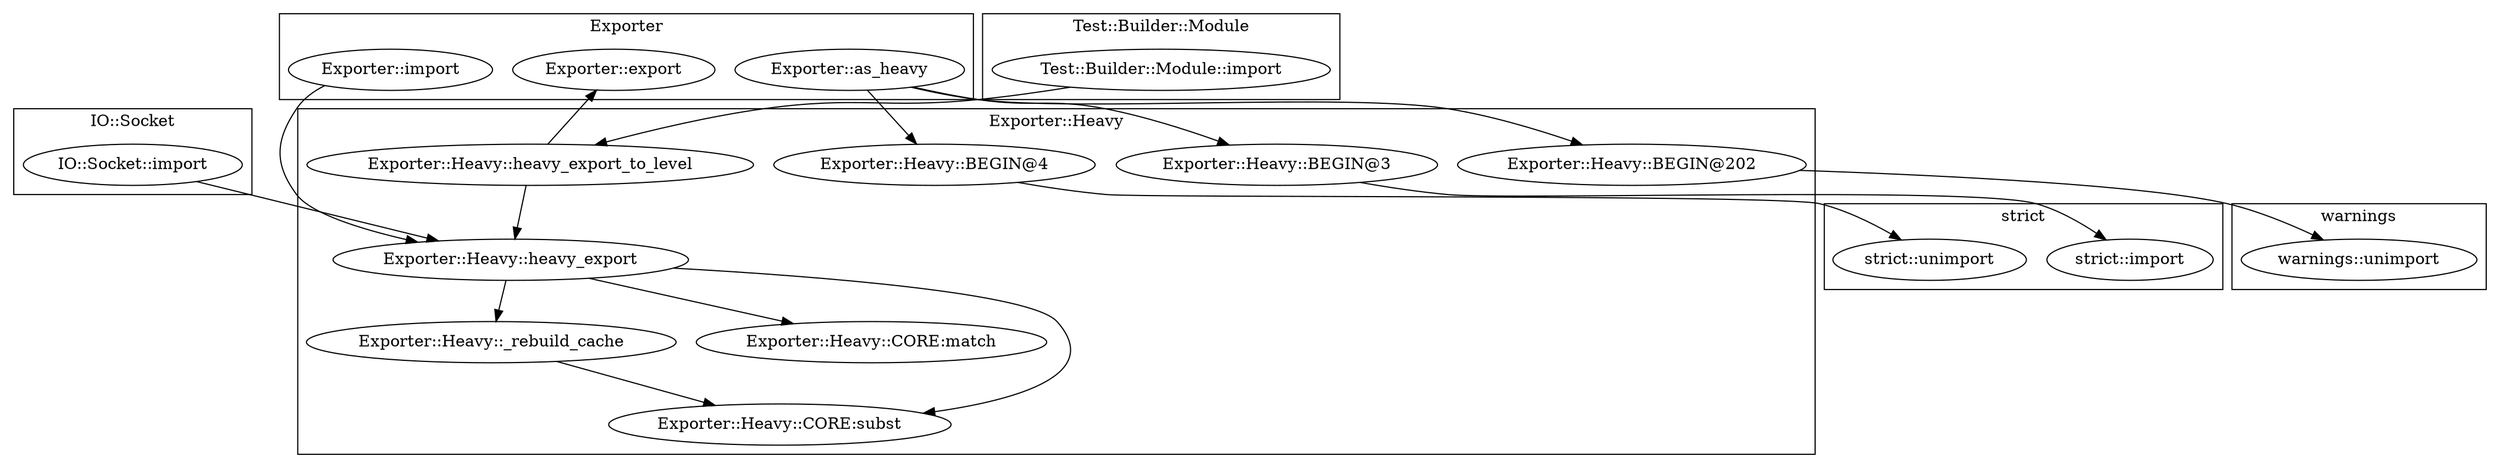 digraph {
graph [overlap=false]
subgraph cluster_warnings {
	label="warnings";
	"warnings::unimport";
}
subgraph cluster_Exporter_Heavy {
	label="Exporter::Heavy";
	"Exporter::Heavy::_rebuild_cache";
	"Exporter::Heavy::heavy_export_to_level";
	"Exporter::Heavy::CORE:match";
	"Exporter::Heavy::BEGIN@4";
	"Exporter::Heavy::BEGIN@3";
	"Exporter::Heavy::BEGIN@202";
	"Exporter::Heavy::CORE:subst";
	"Exporter::Heavy::heavy_export";
}
subgraph cluster_Test_Builder_Module {
	label="Test::Builder::Module";
	"Test::Builder::Module::import";
}
subgraph cluster_IO_Socket {
	label="IO::Socket";
	"IO::Socket::import";
}
subgraph cluster_strict {
	label="strict";
	"strict::import";
	"strict::unimport";
}
subgraph cluster_Exporter {
	label="Exporter";
	"Exporter::import";
	"Exporter::as_heavy";
	"Exporter::export";
}
"Exporter::Heavy::BEGIN@4" -> "strict::unimport";
"Exporter::as_heavy" -> "Exporter::Heavy::BEGIN@3";
"Exporter::Heavy::BEGIN@202" -> "warnings::unimport";
"Exporter::Heavy::_rebuild_cache" -> "Exporter::Heavy::CORE:subst";
"Exporter::Heavy::heavy_export" -> "Exporter::Heavy::CORE:subst";
"Exporter::Heavy::heavy_export" -> "Exporter::Heavy::_rebuild_cache";
"Exporter::as_heavy" -> "Exporter::Heavy::BEGIN@4";
"Exporter::Heavy::heavy_export" -> "Exporter::Heavy::CORE:match";
"Exporter::as_heavy" -> "Exporter::Heavy::BEGIN@202";
"Exporter::Heavy::heavy_export_to_level" -> "Exporter::export";
"Test::Builder::Module::import" -> "Exporter::Heavy::heavy_export_to_level";
"Exporter::import" -> "Exporter::Heavy::heavy_export";
"IO::Socket::import" -> "Exporter::Heavy::heavy_export";
"Exporter::Heavy::heavy_export_to_level" -> "Exporter::Heavy::heavy_export";
"Exporter::Heavy::BEGIN@3" -> "strict::import";
}
